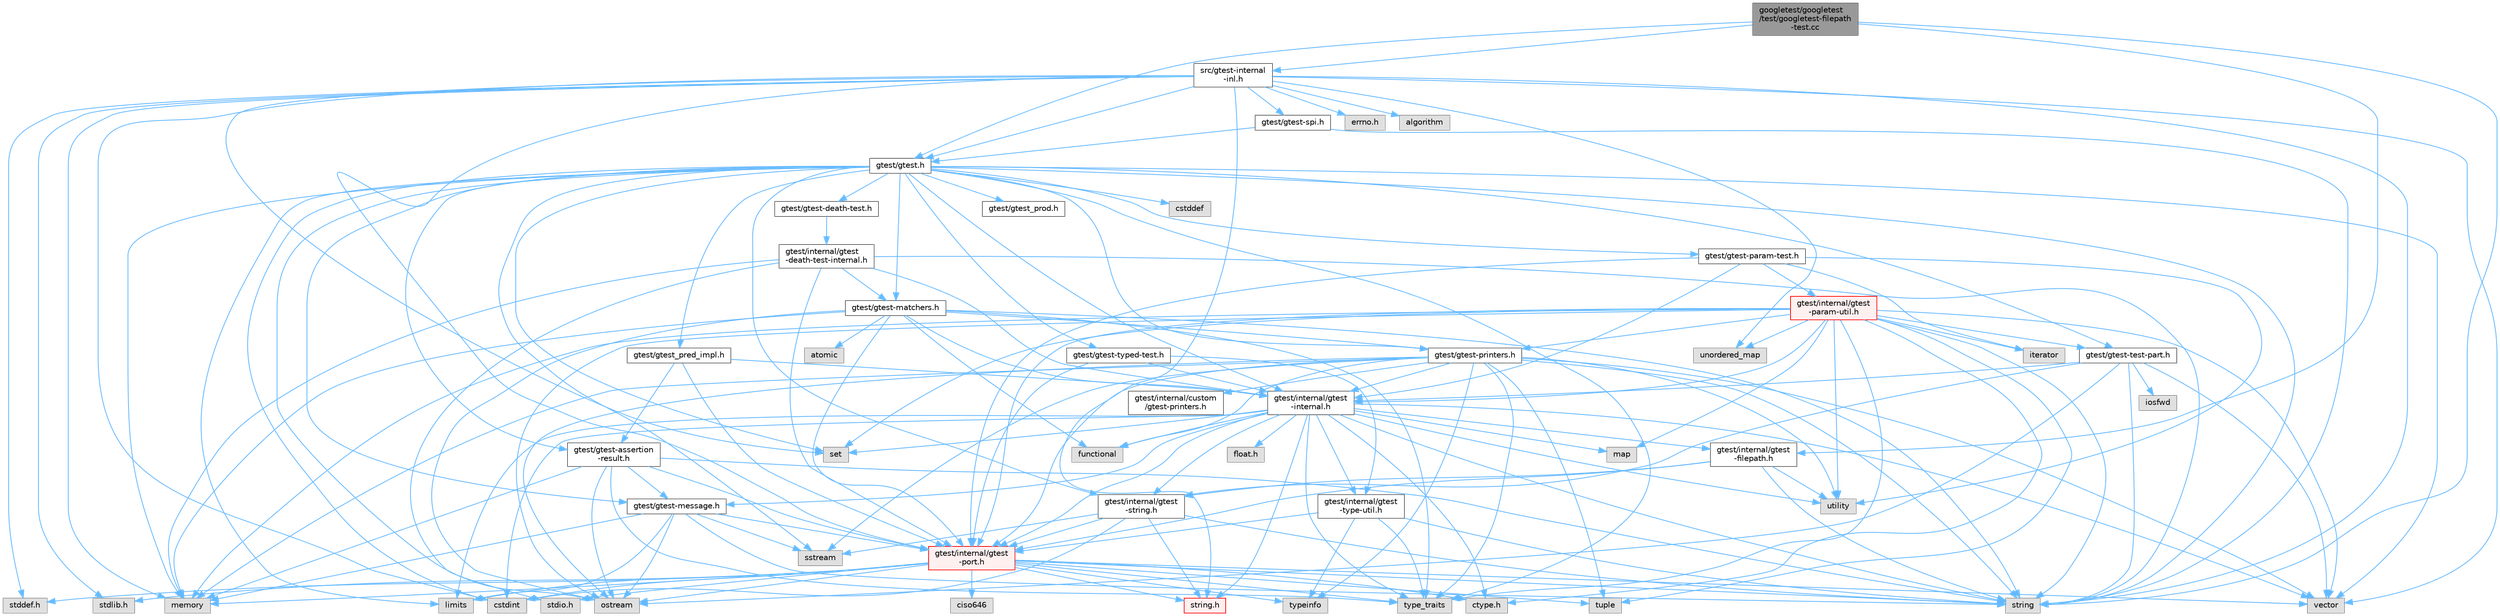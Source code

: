 digraph "googletest/googletest/test/googletest-filepath-test.cc"
{
 // LATEX_PDF_SIZE
  bgcolor="transparent";
  edge [fontname=Helvetica,fontsize=10,labelfontname=Helvetica,labelfontsize=10];
  node [fontname=Helvetica,fontsize=10,shape=box,height=0.2,width=0.4];
  Node1 [id="Node000001",label="googletest/googletest\l/test/googletest-filepath\l-test.cc",height=0.2,width=0.4,color="gray40", fillcolor="grey60", style="filled", fontcolor="black",tooltip=" "];
  Node1 -> Node2 [id="edge162_Node000001_Node000002",color="steelblue1",style="solid",tooltip=" "];
  Node2 [id="Node000002",label="string",height=0.2,width=0.4,color="grey60", fillcolor="#E0E0E0", style="filled",tooltip=" "];
  Node1 -> Node3 [id="edge163_Node000001_Node000003",color="steelblue1",style="solid",tooltip=" "];
  Node3 [id="Node000003",label="gtest/gtest.h",height=0.2,width=0.4,color="grey40", fillcolor="white", style="filled",URL="$gtest_8h.html",tooltip=" "];
  Node3 -> Node4 [id="edge164_Node000003_Node000004",color="steelblue1",style="solid",tooltip=" "];
  Node4 [id="Node000004",label="cstddef",height=0.2,width=0.4,color="grey60", fillcolor="#E0E0E0", style="filled",tooltip=" "];
  Node3 -> Node5 [id="edge165_Node000003_Node000005",color="steelblue1",style="solid",tooltip=" "];
  Node5 [id="Node000005",label="cstdint",height=0.2,width=0.4,color="grey60", fillcolor="#E0E0E0", style="filled",tooltip=" "];
  Node3 -> Node6 [id="edge166_Node000003_Node000006",color="steelblue1",style="solid",tooltip=" "];
  Node6 [id="Node000006",label="limits",height=0.2,width=0.4,color="grey60", fillcolor="#E0E0E0", style="filled",tooltip=" "];
  Node3 -> Node7 [id="edge167_Node000003_Node000007",color="steelblue1",style="solid",tooltip=" "];
  Node7 [id="Node000007",label="memory",height=0.2,width=0.4,color="grey60", fillcolor="#E0E0E0", style="filled",tooltip=" "];
  Node3 -> Node8 [id="edge168_Node000003_Node000008",color="steelblue1",style="solid",tooltip=" "];
  Node8 [id="Node000008",label="ostream",height=0.2,width=0.4,color="grey60", fillcolor="#E0E0E0", style="filled",tooltip=" "];
  Node3 -> Node9 [id="edge169_Node000003_Node000009",color="steelblue1",style="solid",tooltip=" "];
  Node9 [id="Node000009",label="set",height=0.2,width=0.4,color="grey60", fillcolor="#E0E0E0", style="filled",tooltip=" "];
  Node3 -> Node10 [id="edge170_Node000003_Node000010",color="steelblue1",style="solid",tooltip=" "];
  Node10 [id="Node000010",label="sstream",height=0.2,width=0.4,color="grey60", fillcolor="#E0E0E0", style="filled",tooltip=" "];
  Node3 -> Node2 [id="edge171_Node000003_Node000002",color="steelblue1",style="solid",tooltip=" "];
  Node3 -> Node11 [id="edge172_Node000003_Node000011",color="steelblue1",style="solid",tooltip=" "];
  Node11 [id="Node000011",label="type_traits",height=0.2,width=0.4,color="grey60", fillcolor="#E0E0E0", style="filled",tooltip=" "];
  Node3 -> Node12 [id="edge173_Node000003_Node000012",color="steelblue1",style="solid",tooltip=" "];
  Node12 [id="Node000012",label="vector",height=0.2,width=0.4,color="grey60", fillcolor="#E0E0E0", style="filled",tooltip=" "];
  Node3 -> Node13 [id="edge174_Node000003_Node000013",color="steelblue1",style="solid",tooltip=" "];
  Node13 [id="Node000013",label="gtest/gtest-assertion\l-result.h",height=0.2,width=0.4,color="grey40", fillcolor="white", style="filled",URL="$gtest-assertion-result_8h.html",tooltip=" "];
  Node13 -> Node7 [id="edge175_Node000013_Node000007",color="steelblue1",style="solid",tooltip=" "];
  Node13 -> Node8 [id="edge176_Node000013_Node000008",color="steelblue1",style="solid",tooltip=" "];
  Node13 -> Node2 [id="edge177_Node000013_Node000002",color="steelblue1",style="solid",tooltip=" "];
  Node13 -> Node11 [id="edge178_Node000013_Node000011",color="steelblue1",style="solid",tooltip=" "];
  Node13 -> Node14 [id="edge179_Node000013_Node000014",color="steelblue1",style="solid",tooltip=" "];
  Node14 [id="Node000014",label="gtest/gtest-message.h",height=0.2,width=0.4,color="grey40", fillcolor="white", style="filled",URL="$gtest-message_8h.html",tooltip=" "];
  Node14 -> Node6 [id="edge180_Node000014_Node000006",color="steelblue1",style="solid",tooltip=" "];
  Node14 -> Node7 [id="edge181_Node000014_Node000007",color="steelblue1",style="solid",tooltip=" "];
  Node14 -> Node8 [id="edge182_Node000014_Node000008",color="steelblue1",style="solid",tooltip=" "];
  Node14 -> Node10 [id="edge183_Node000014_Node000010",color="steelblue1",style="solid",tooltip=" "];
  Node14 -> Node2 [id="edge184_Node000014_Node000002",color="steelblue1",style="solid",tooltip=" "];
  Node14 -> Node15 [id="edge185_Node000014_Node000015",color="steelblue1",style="solid",tooltip=" "];
  Node15 [id="Node000015",label="gtest/internal/gtest\l-port.h",height=0.2,width=0.4,color="red", fillcolor="#FFF0F0", style="filled",URL="$gtest-port_8h.html",tooltip=" "];
  Node15 -> Node16 [id="edge186_Node000015_Node000016",color="steelblue1",style="solid",tooltip=" "];
  Node16 [id="Node000016",label="ciso646",height=0.2,width=0.4,color="grey60", fillcolor="#E0E0E0", style="filled",tooltip=" "];
  Node15 -> Node17 [id="edge187_Node000015_Node000017",color="steelblue1",style="solid",tooltip=" "];
  Node17 [id="Node000017",label="ctype.h",height=0.2,width=0.4,color="grey60", fillcolor="#E0E0E0", style="filled",tooltip=" "];
  Node15 -> Node18 [id="edge188_Node000015_Node000018",color="steelblue1",style="solid",tooltip=" "];
  Node18 [id="Node000018",label="stddef.h",height=0.2,width=0.4,color="grey60", fillcolor="#E0E0E0", style="filled",tooltip=" "];
  Node15 -> Node19 [id="edge189_Node000015_Node000019",color="steelblue1",style="solid",tooltip=" "];
  Node19 [id="Node000019",label="stdio.h",height=0.2,width=0.4,color="grey60", fillcolor="#E0E0E0", style="filled",tooltip=" "];
  Node15 -> Node20 [id="edge190_Node000015_Node000020",color="steelblue1",style="solid",tooltip=" "];
  Node20 [id="Node000020",label="stdlib.h",height=0.2,width=0.4,color="grey60", fillcolor="#E0E0E0", style="filled",tooltip=" "];
  Node15 -> Node21 [id="edge191_Node000015_Node000021",color="steelblue1",style="solid",tooltip=" "];
  Node21 [id="Node000021",label="string.h",height=0.2,width=0.4,color="red", fillcolor="#FFF0F0", style="filled",URL="$string_8h.html",tooltip=" "];
  Node15 -> Node5 [id="edge192_Node000015_Node000005",color="steelblue1",style="solid",tooltip=" "];
  Node15 -> Node6 [id="edge193_Node000015_Node000006",color="steelblue1",style="solid",tooltip=" "];
  Node15 -> Node7 [id="edge194_Node000015_Node000007",color="steelblue1",style="solid",tooltip=" "];
  Node15 -> Node8 [id="edge195_Node000015_Node000008",color="steelblue1",style="solid",tooltip=" "];
  Node15 -> Node2 [id="edge196_Node000015_Node000002",color="steelblue1",style="solid",tooltip=" "];
  Node15 -> Node35 [id="edge197_Node000015_Node000035",color="steelblue1",style="solid",tooltip=" "];
  Node35 [id="Node000035",label="tuple",height=0.2,width=0.4,color="grey60", fillcolor="#E0E0E0", style="filled",tooltip=" "];
  Node15 -> Node11 [id="edge198_Node000015_Node000011",color="steelblue1",style="solid",tooltip=" "];
  Node15 -> Node12 [id="edge199_Node000015_Node000012",color="steelblue1",style="solid",tooltip=" "];
  Node15 -> Node43 [id="edge200_Node000015_Node000043",color="steelblue1",style="solid",tooltip=" "];
  Node43 [id="Node000043",label="typeinfo",height=0.2,width=0.4,color="grey60", fillcolor="#E0E0E0", style="filled",tooltip=" "];
  Node13 -> Node15 [id="edge201_Node000013_Node000015",color="steelblue1",style="solid",tooltip=" "];
  Node3 -> Node44 [id="edge202_Node000003_Node000044",color="steelblue1",style="solid",tooltip=" "];
  Node44 [id="Node000044",label="gtest/gtest-death-test.h",height=0.2,width=0.4,color="grey40", fillcolor="white", style="filled",URL="$gtest-death-test_8h.html",tooltip=" "];
  Node44 -> Node45 [id="edge203_Node000044_Node000045",color="steelblue1",style="solid",tooltip=" "];
  Node45 [id="Node000045",label="gtest/internal/gtest\l-death-test-internal.h",height=0.2,width=0.4,color="grey40", fillcolor="white", style="filled",URL="$gtest-death-test-internal_8h.html",tooltip=" "];
  Node45 -> Node19 [id="edge204_Node000045_Node000019",color="steelblue1",style="solid",tooltip=" "];
  Node45 -> Node7 [id="edge205_Node000045_Node000007",color="steelblue1",style="solid",tooltip=" "];
  Node45 -> Node2 [id="edge206_Node000045_Node000002",color="steelblue1",style="solid",tooltip=" "];
  Node45 -> Node46 [id="edge207_Node000045_Node000046",color="steelblue1",style="solid",tooltip=" "];
  Node46 [id="Node000046",label="gtest/gtest-matchers.h",height=0.2,width=0.4,color="grey40", fillcolor="white", style="filled",URL="$gtest-matchers_8h.html",tooltip=" "];
  Node46 -> Node47 [id="edge208_Node000046_Node000047",color="steelblue1",style="solid",tooltip=" "];
  Node47 [id="Node000047",label="atomic",height=0.2,width=0.4,color="grey60", fillcolor="#E0E0E0", style="filled",tooltip=" "];
  Node46 -> Node48 [id="edge209_Node000046_Node000048",color="steelblue1",style="solid",tooltip=" "];
  Node48 [id="Node000048",label="functional",height=0.2,width=0.4,color="grey60", fillcolor="#E0E0E0", style="filled",tooltip=" "];
  Node46 -> Node7 [id="edge210_Node000046_Node000007",color="steelblue1",style="solid",tooltip=" "];
  Node46 -> Node8 [id="edge211_Node000046_Node000008",color="steelblue1",style="solid",tooltip=" "];
  Node46 -> Node2 [id="edge212_Node000046_Node000002",color="steelblue1",style="solid",tooltip=" "];
  Node46 -> Node11 [id="edge213_Node000046_Node000011",color="steelblue1",style="solid",tooltip=" "];
  Node46 -> Node49 [id="edge214_Node000046_Node000049",color="steelblue1",style="solid",tooltip=" "];
  Node49 [id="Node000049",label="gtest/gtest-printers.h",height=0.2,width=0.4,color="grey40", fillcolor="white", style="filled",URL="$gtest-printers_8h.html",tooltip=" "];
  Node49 -> Node48 [id="edge215_Node000049_Node000048",color="steelblue1",style="solid",tooltip=" "];
  Node49 -> Node7 [id="edge216_Node000049_Node000007",color="steelblue1",style="solid",tooltip=" "];
  Node49 -> Node8 [id="edge217_Node000049_Node000008",color="steelblue1",style="solid",tooltip=" "];
  Node49 -> Node10 [id="edge218_Node000049_Node000010",color="steelblue1",style="solid",tooltip=" "];
  Node49 -> Node2 [id="edge219_Node000049_Node000002",color="steelblue1",style="solid",tooltip=" "];
  Node49 -> Node35 [id="edge220_Node000049_Node000035",color="steelblue1",style="solid",tooltip=" "];
  Node49 -> Node11 [id="edge221_Node000049_Node000011",color="steelblue1",style="solid",tooltip=" "];
  Node49 -> Node43 [id="edge222_Node000049_Node000043",color="steelblue1",style="solid",tooltip=" "];
  Node49 -> Node26 [id="edge223_Node000049_Node000026",color="steelblue1",style="solid",tooltip=" "];
  Node26 [id="Node000026",label="utility",height=0.2,width=0.4,color="grey60", fillcolor="#E0E0E0", style="filled",tooltip=" "];
  Node49 -> Node12 [id="edge224_Node000049_Node000012",color="steelblue1",style="solid",tooltip=" "];
  Node49 -> Node50 [id="edge225_Node000049_Node000050",color="steelblue1",style="solid",tooltip=" "];
  Node50 [id="Node000050",label="gtest/internal/gtest\l-internal.h",height=0.2,width=0.4,color="grey40", fillcolor="white", style="filled",URL="$gtest-internal_8h.html",tooltip=" "];
  Node50 -> Node15 [id="edge226_Node000050_Node000015",color="steelblue1",style="solid",tooltip=" "];
  Node50 -> Node17 [id="edge227_Node000050_Node000017",color="steelblue1",style="solid",tooltip=" "];
  Node50 -> Node51 [id="edge228_Node000050_Node000051",color="steelblue1",style="solid",tooltip=" "];
  Node51 [id="Node000051",label="float.h",height=0.2,width=0.4,color="grey60", fillcolor="#E0E0E0", style="filled",tooltip=" "];
  Node50 -> Node21 [id="edge229_Node000050_Node000021",color="steelblue1",style="solid",tooltip=" "];
  Node50 -> Node5 [id="edge230_Node000050_Node000005",color="steelblue1",style="solid",tooltip=" "];
  Node50 -> Node48 [id="edge231_Node000050_Node000048",color="steelblue1",style="solid",tooltip=" "];
  Node50 -> Node6 [id="edge232_Node000050_Node000006",color="steelblue1",style="solid",tooltip=" "];
  Node50 -> Node52 [id="edge233_Node000050_Node000052",color="steelblue1",style="solid",tooltip=" "];
  Node52 [id="Node000052",label="map",height=0.2,width=0.4,color="grey60", fillcolor="#E0E0E0", style="filled",tooltip=" "];
  Node50 -> Node9 [id="edge234_Node000050_Node000009",color="steelblue1",style="solid",tooltip=" "];
  Node50 -> Node2 [id="edge235_Node000050_Node000002",color="steelblue1",style="solid",tooltip=" "];
  Node50 -> Node11 [id="edge236_Node000050_Node000011",color="steelblue1",style="solid",tooltip=" "];
  Node50 -> Node26 [id="edge237_Node000050_Node000026",color="steelblue1",style="solid",tooltip=" "];
  Node50 -> Node12 [id="edge238_Node000050_Node000012",color="steelblue1",style="solid",tooltip=" "];
  Node50 -> Node14 [id="edge239_Node000050_Node000014",color="steelblue1",style="solid",tooltip=" "];
  Node50 -> Node53 [id="edge240_Node000050_Node000053",color="steelblue1",style="solid",tooltip=" "];
  Node53 [id="Node000053",label="gtest/internal/gtest\l-filepath.h",height=0.2,width=0.4,color="grey40", fillcolor="white", style="filled",URL="$gtest-filepath_8h.html",tooltip=" "];
  Node53 -> Node2 [id="edge241_Node000053_Node000002",color="steelblue1",style="solid",tooltip=" "];
  Node53 -> Node26 [id="edge242_Node000053_Node000026",color="steelblue1",style="solid",tooltip=" "];
  Node53 -> Node15 [id="edge243_Node000053_Node000015",color="steelblue1",style="solid",tooltip=" "];
  Node53 -> Node54 [id="edge244_Node000053_Node000054",color="steelblue1",style="solid",tooltip=" "];
  Node54 [id="Node000054",label="gtest/internal/gtest\l-string.h",height=0.2,width=0.4,color="grey40", fillcolor="white", style="filled",URL="$gtest-string_8h.html",tooltip=" "];
  Node54 -> Node21 [id="edge245_Node000054_Node000021",color="steelblue1",style="solid",tooltip=" "];
  Node54 -> Node5 [id="edge246_Node000054_Node000005",color="steelblue1",style="solid",tooltip=" "];
  Node54 -> Node10 [id="edge247_Node000054_Node000010",color="steelblue1",style="solid",tooltip=" "];
  Node54 -> Node2 [id="edge248_Node000054_Node000002",color="steelblue1",style="solid",tooltip=" "];
  Node54 -> Node15 [id="edge249_Node000054_Node000015",color="steelblue1",style="solid",tooltip=" "];
  Node50 -> Node54 [id="edge250_Node000050_Node000054",color="steelblue1",style="solid",tooltip=" "];
  Node50 -> Node55 [id="edge251_Node000050_Node000055",color="steelblue1",style="solid",tooltip=" "];
  Node55 [id="Node000055",label="gtest/internal/gtest\l-type-util.h",height=0.2,width=0.4,color="grey40", fillcolor="white", style="filled",URL="$gtest-type-util_8h.html",tooltip=" "];
  Node55 -> Node2 [id="edge252_Node000055_Node000002",color="steelblue1",style="solid",tooltip=" "];
  Node55 -> Node11 [id="edge253_Node000055_Node000011",color="steelblue1",style="solid",tooltip=" "];
  Node55 -> Node43 [id="edge254_Node000055_Node000043",color="steelblue1",style="solid",tooltip=" "];
  Node55 -> Node15 [id="edge255_Node000055_Node000015",color="steelblue1",style="solid",tooltip=" "];
  Node49 -> Node15 [id="edge256_Node000049_Node000015",color="steelblue1",style="solid",tooltip=" "];
  Node49 -> Node56 [id="edge257_Node000049_Node000056",color="steelblue1",style="solid",tooltip=" "];
  Node56 [id="Node000056",label="gtest/internal/custom\l/gtest-printers.h",height=0.2,width=0.4,color="grey40", fillcolor="white", style="filled",URL="$internal_2custom_2gtest-printers_8h.html",tooltip=" "];
  Node46 -> Node50 [id="edge258_Node000046_Node000050",color="steelblue1",style="solid",tooltip=" "];
  Node46 -> Node15 [id="edge259_Node000046_Node000015",color="steelblue1",style="solid",tooltip=" "];
  Node45 -> Node50 [id="edge260_Node000045_Node000050",color="steelblue1",style="solid",tooltip=" "];
  Node45 -> Node15 [id="edge261_Node000045_Node000015",color="steelblue1",style="solid",tooltip=" "];
  Node3 -> Node46 [id="edge262_Node000003_Node000046",color="steelblue1",style="solid",tooltip=" "];
  Node3 -> Node14 [id="edge263_Node000003_Node000014",color="steelblue1",style="solid",tooltip=" "];
  Node3 -> Node57 [id="edge264_Node000003_Node000057",color="steelblue1",style="solid",tooltip=" "];
  Node57 [id="Node000057",label="gtest/gtest-param-test.h",height=0.2,width=0.4,color="grey40", fillcolor="white", style="filled",URL="$gtest-param-test_8h.html",tooltip=" "];
  Node57 -> Node28 [id="edge265_Node000057_Node000028",color="steelblue1",style="solid",tooltip=" "];
  Node28 [id="Node000028",label="iterator",height=0.2,width=0.4,color="grey60", fillcolor="#E0E0E0", style="filled",tooltip=" "];
  Node57 -> Node26 [id="edge266_Node000057_Node000026",color="steelblue1",style="solid",tooltip=" "];
  Node57 -> Node50 [id="edge267_Node000057_Node000050",color="steelblue1",style="solid",tooltip=" "];
  Node57 -> Node58 [id="edge268_Node000057_Node000058",color="steelblue1",style="solid",tooltip=" "];
  Node58 [id="Node000058",label="gtest/internal/gtest\l-param-util.h",height=0.2,width=0.4,color="red", fillcolor="#FFF0F0", style="filled",URL="$gtest-param-util_8h.html",tooltip=" "];
  Node58 -> Node17 [id="edge269_Node000058_Node000017",color="steelblue1",style="solid",tooltip=" "];
  Node58 -> Node28 [id="edge270_Node000058_Node000028",color="steelblue1",style="solid",tooltip=" "];
  Node58 -> Node52 [id="edge271_Node000058_Node000052",color="steelblue1",style="solid",tooltip=" "];
  Node58 -> Node7 [id="edge272_Node000058_Node000007",color="steelblue1",style="solid",tooltip=" "];
  Node58 -> Node8 [id="edge273_Node000058_Node000008",color="steelblue1",style="solid",tooltip=" "];
  Node58 -> Node9 [id="edge274_Node000058_Node000009",color="steelblue1",style="solid",tooltip=" "];
  Node58 -> Node2 [id="edge275_Node000058_Node000002",color="steelblue1",style="solid",tooltip=" "];
  Node58 -> Node35 [id="edge276_Node000058_Node000035",color="steelblue1",style="solid",tooltip=" "];
  Node58 -> Node11 [id="edge277_Node000058_Node000011",color="steelblue1",style="solid",tooltip=" "];
  Node58 -> Node60 [id="edge278_Node000058_Node000060",color="steelblue1",style="solid",tooltip=" "];
  Node60 [id="Node000060",label="unordered_map",height=0.2,width=0.4,color="grey60", fillcolor="#E0E0E0", style="filled",tooltip=" "];
  Node58 -> Node26 [id="edge279_Node000058_Node000026",color="steelblue1",style="solid",tooltip=" "];
  Node58 -> Node12 [id="edge280_Node000058_Node000012",color="steelblue1",style="solid",tooltip=" "];
  Node58 -> Node49 [id="edge281_Node000058_Node000049",color="steelblue1",style="solid",tooltip=" "];
  Node58 -> Node61 [id="edge282_Node000058_Node000061",color="steelblue1",style="solid",tooltip=" "];
  Node61 [id="Node000061",label="gtest/gtest-test-part.h",height=0.2,width=0.4,color="grey40", fillcolor="white", style="filled",URL="$gtest-test-part_8h.html",tooltip=" "];
  Node61 -> Node62 [id="edge283_Node000061_Node000062",color="steelblue1",style="solid",tooltip=" "];
  Node62 [id="Node000062",label="iosfwd",height=0.2,width=0.4,color="grey60", fillcolor="#E0E0E0", style="filled",tooltip=" "];
  Node61 -> Node8 [id="edge284_Node000061_Node000008",color="steelblue1",style="solid",tooltip=" "];
  Node61 -> Node2 [id="edge285_Node000061_Node000002",color="steelblue1",style="solid",tooltip=" "];
  Node61 -> Node12 [id="edge286_Node000061_Node000012",color="steelblue1",style="solid",tooltip=" "];
  Node61 -> Node50 [id="edge287_Node000061_Node000050",color="steelblue1",style="solid",tooltip=" "];
  Node61 -> Node54 [id="edge288_Node000061_Node000054",color="steelblue1",style="solid",tooltip=" "];
  Node58 -> Node50 [id="edge289_Node000058_Node000050",color="steelblue1",style="solid",tooltip=" "];
  Node58 -> Node15 [id="edge290_Node000058_Node000015",color="steelblue1",style="solid",tooltip=" "];
  Node57 -> Node15 [id="edge291_Node000057_Node000015",color="steelblue1",style="solid",tooltip=" "];
  Node3 -> Node49 [id="edge292_Node000003_Node000049",color="steelblue1",style="solid",tooltip=" "];
  Node3 -> Node61 [id="edge293_Node000003_Node000061",color="steelblue1",style="solid",tooltip=" "];
  Node3 -> Node63 [id="edge294_Node000003_Node000063",color="steelblue1",style="solid",tooltip=" "];
  Node63 [id="Node000063",label="gtest/gtest-typed-test.h",height=0.2,width=0.4,color="grey40", fillcolor="white", style="filled",URL="$gtest-typed-test_8h.html",tooltip=" "];
  Node63 -> Node50 [id="edge295_Node000063_Node000050",color="steelblue1",style="solid",tooltip=" "];
  Node63 -> Node15 [id="edge296_Node000063_Node000015",color="steelblue1",style="solid",tooltip=" "];
  Node63 -> Node55 [id="edge297_Node000063_Node000055",color="steelblue1",style="solid",tooltip=" "];
  Node3 -> Node64 [id="edge298_Node000003_Node000064",color="steelblue1",style="solid",tooltip=" "];
  Node64 [id="Node000064",label="gtest/gtest_pred_impl.h",height=0.2,width=0.4,color="grey40", fillcolor="white", style="filled",URL="$gtest__pred__impl_8h.html",tooltip=" "];
  Node64 -> Node13 [id="edge299_Node000064_Node000013",color="steelblue1",style="solid",tooltip=" "];
  Node64 -> Node50 [id="edge300_Node000064_Node000050",color="steelblue1",style="solid",tooltip=" "];
  Node64 -> Node15 [id="edge301_Node000064_Node000015",color="steelblue1",style="solid",tooltip=" "];
  Node3 -> Node65 [id="edge302_Node000003_Node000065",color="steelblue1",style="solid",tooltip=" "];
  Node65 [id="Node000065",label="gtest/gtest_prod.h",height=0.2,width=0.4,color="grey40", fillcolor="white", style="filled",URL="$gtest__prod_8h.html",tooltip=" "];
  Node3 -> Node50 [id="edge303_Node000003_Node000050",color="steelblue1",style="solid",tooltip=" "];
  Node3 -> Node54 [id="edge304_Node000003_Node000054",color="steelblue1",style="solid",tooltip=" "];
  Node1 -> Node53 [id="edge305_Node000001_Node000053",color="steelblue1",style="solid",tooltip=" "];
  Node1 -> Node66 [id="edge306_Node000001_Node000066",color="steelblue1",style="solid",tooltip=" "];
  Node66 [id="Node000066",label="src/gtest-internal\l-inl.h",height=0.2,width=0.4,color="grey40", fillcolor="white", style="filled",URL="$gtest-internal-inl_8h.html",tooltip=" "];
  Node66 -> Node67 [id="edge307_Node000066_Node000067",color="steelblue1",style="solid",tooltip=" "];
  Node67 [id="Node000067",label="errno.h",height=0.2,width=0.4,color="grey60", fillcolor="#E0E0E0", style="filled",tooltip=" "];
  Node66 -> Node18 [id="edge308_Node000066_Node000018",color="steelblue1",style="solid",tooltip=" "];
  Node66 -> Node20 [id="edge309_Node000066_Node000020",color="steelblue1",style="solid",tooltip=" "];
  Node66 -> Node21 [id="edge310_Node000066_Node000021",color="steelblue1",style="solid",tooltip=" "];
  Node66 -> Node27 [id="edge311_Node000066_Node000027",color="steelblue1",style="solid",tooltip=" "];
  Node27 [id="Node000027",label="algorithm",height=0.2,width=0.4,color="grey60", fillcolor="#E0E0E0", style="filled",tooltip=" "];
  Node66 -> Node5 [id="edge312_Node000066_Node000005",color="steelblue1",style="solid",tooltip=" "];
  Node66 -> Node7 [id="edge313_Node000066_Node000007",color="steelblue1",style="solid",tooltip=" "];
  Node66 -> Node9 [id="edge314_Node000066_Node000009",color="steelblue1",style="solid",tooltip=" "];
  Node66 -> Node2 [id="edge315_Node000066_Node000002",color="steelblue1",style="solid",tooltip=" "];
  Node66 -> Node60 [id="edge316_Node000066_Node000060",color="steelblue1",style="solid",tooltip=" "];
  Node66 -> Node12 [id="edge317_Node000066_Node000012",color="steelblue1",style="solid",tooltip=" "];
  Node66 -> Node15 [id="edge318_Node000066_Node000015",color="steelblue1",style="solid",tooltip=" "];
  Node66 -> Node68 [id="edge319_Node000066_Node000068",color="steelblue1",style="solid",tooltip=" "];
  Node68 [id="Node000068",label="gtest/gtest-spi.h",height=0.2,width=0.4,color="grey40", fillcolor="white", style="filled",URL="$gtest-spi_8h.html",tooltip=" "];
  Node68 -> Node2 [id="edge320_Node000068_Node000002",color="steelblue1",style="solid",tooltip=" "];
  Node68 -> Node3 [id="edge321_Node000068_Node000003",color="steelblue1",style="solid",tooltip=" "];
  Node66 -> Node3 [id="edge322_Node000066_Node000003",color="steelblue1",style="solid",tooltip=" "];
}
